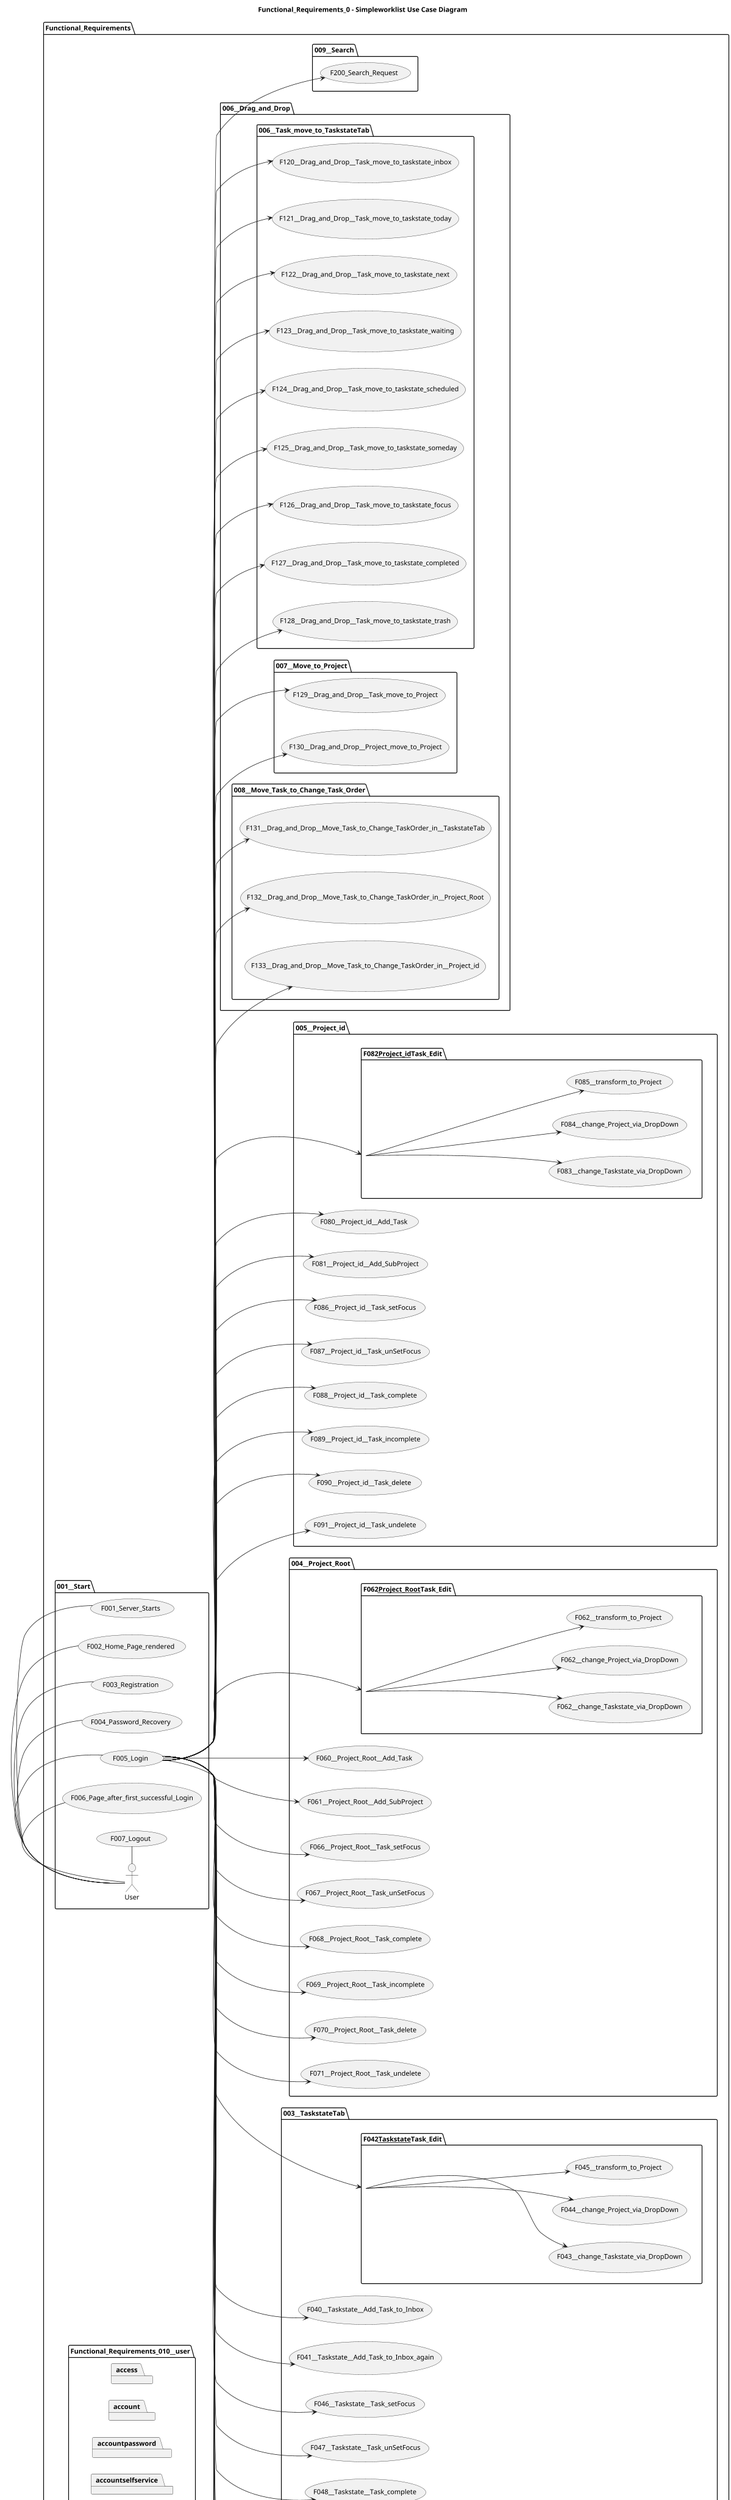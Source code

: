 @startuml

title Functional_Requirements_0 - Simpleworklist Use Case Diagram

left to right direction
'top to bottom direction

'https://plantuml.com/use-case-diagram

scale 1200 width

package Functional_Requirements {

  package 001__Start {
    User - (F001_Server_Starts)
    User - (F002_Home_Page_rendered)
    User - (F003_Registration)
    User - (F004_Password_Recovery)
    User - (F005_Login)
    User - (F006_Page_after_first_successful_Login)
    User - (F007_Logout)
  }

  package 002__Show_TaskstateTab {
    (F005_Login) --> (F010__show_taskstate_inbox)
    (F005_Login) --> (F011__show_taskstate_today)
    (F005_Login) --> (F012__show_taskstate_next)
    (F005_Login) --> (F013__show_taskstate_waiting)
    (F005_Login) --> (F014__show_taskstate_scheduled)
    (F005_Login) --> (F015__show_taskstate_someday)
    (F005_Login) --> (F016__show_taskstate_focus)
    (F005_Login) --> (F017__show_taskstate_completed)
    (F005_Login) --> (F018__show_taskstate_trash)
  }

  package 003__TaskstateTab {
    (F005_Login) --> (F040__Taskstate__Add_Task_to_Inbox)
    (F005_Login) --> (F041__Taskstate__Add_Task_to_Inbox_again)
    (F005_Login) --> (F042__Taskstate__Task_Edit)
    package F042__Taskstate__Task_Edit {
      (F042__Taskstate__Task_Edit) ---> (F043__change_Taskstate_via_DropDown)
      (F042__Taskstate__Task_Edit) ---> (F044__change_Project_via_DropDown)
      (F042__Taskstate__Task_Edit) ---> (F045__transform_to_Project)
    }
    (F005_Login) --> (F046__Taskstate__Task_setFocus)
    (F005_Login) --> (F047__Taskstate__Task_unSetFocus)
    (F005_Login) --> (F048__Taskstate__Task_complete)
    (F005_Login) --> (F049__Taskstate__Task_incomplete)
    (F005_Login) --> (F050__Taskstate__Task_delete)
    (F005_Login) --> (F051__Taskstate__Task_undelete)
  }

  package 004__Project_Root {
    (F005_Login) --> (F060__Project_Root__Add_Task)
    (F005_Login) --> (F061__Project_Root__Add_SubProject)
    (F005_Login) --> (F062__Project_Root__Task_Edit)
    package F062__Project_Root__Task_Edit {
      (F062__Project_Root__Task_Edit) ---> (F062__change_Taskstate_via_DropDown)
      (F062__Project_Root__Task_Edit) ---> (F062__change_Project_via_DropDown)
      (F062__Project_Root__Task_Edit) ---> (F062__transform_to_Project)
    }
    (F005_Login) --> (F066__Project_Root__Task_setFocus)
    (F005_Login) --> (F067__Project_Root__Task_unSetFocus)
    (F005_Login) --> (F068__Project_Root__Task_complete)
    (F005_Login) --> (F069__Project_Root__Task_incomplete)
    (F005_Login) --> (F070__Project_Root__Task_delete)
    (F005_Login) --> (F071__Project_Root__Task_undelete)
  }

  package 005__Project_id {
    (F005_Login) --> (F080__Project_id__Add_Task)
    (F005_Login) --> (F081__Project_id__Add_SubProject)
    (F005_Login) --> (F082__Project_id__Task_Edit)
    package F082__Project_id__Task_Edit {
      (F082__Project_id__Task_Edit) ---> (F083__change_Taskstate_via_DropDown)
      (F082__Project_id__Task_Edit) ---> (F084__change_Project_via_DropDown)
      (F082__Project_id__Task_Edit) ---> (F085__transform_to_Project)
    }
    (F005_Login) --> (F086__Project_id__Task_setFocus)
    (F005_Login) --> (F087__Project_id__Task_unSetFocus)
    (F005_Login) --> (F088__Project_id__Task_complete)
    (F005_Login) --> (F089__Project_id__Task_incomplete)
    (F005_Login) --> (F090__Project_id__Task_delete)
    (F005_Login) --> (F091__Project_id__Task_undelete)
  }

  package 006__Drag_and_Drop {

    package 006__Task_move_to_TaskstateTab {
      (F005_Login) --> (F120__Drag_and_Drop__Task_move_to_taskstate_inbox)
      (F005_Login) --> (F121__Drag_and_Drop__Task_move_to_taskstate_today)
      (F005_Login) --> (F122__Drag_and_Drop__Task_move_to_taskstate_next)
      (F005_Login) --> (F123__Drag_and_Drop__Task_move_to_taskstate_waiting)
      (F005_Login) --> (F124__Drag_and_Drop__Task_move_to_taskstate_scheduled)
      (F005_Login) --> (F125__Drag_and_Drop__Task_move_to_taskstate_someday)
      (F005_Login) --> (F126__Drag_and_Drop__Task_move_to_taskstate_focus)
      (F005_Login) --> (F127__Drag_and_Drop__Task_move_to_taskstate_completed)
      (F005_Login) --> (F128__Drag_and_Drop__Task_move_to_taskstate_trash)
    }

    package 007__Move_to_Project {
      (F005_Login) --> (F129__Drag_and_Drop__Task_move_to_Project)
      (F005_Login) --> (F130__Drag_and_Drop__Project_move_to_Project)
    }

    package 008__Move_Task_to_Change_Task_Order {
      (F005_Login) --> (F131__Drag_and_Drop__Move_Task_to_Change_TaskOrder_in__TaskstateTab)
      (F005_Login) --> (F132__Drag_and_Drop__Move_Task_to_Change_TaskOrder_in__Project_Root)
      (F005_Login) --> (F133__Drag_and_Drop__Move_Task_to_Change_TaskOrder_in__Project_id)
    }
  }

  package 009__Search {
     (F005_Login) --> (F200_Search_Request)
  }

  package  Functional_Requirements_010__user {
    package access {
    }
    package account {
    }
    package accountpassword {
    }
    package accountselfservice {
    }
    package login {
    }
    package passwordrecovery {
    }
    package signup {
    }
  }
}
@enduml
